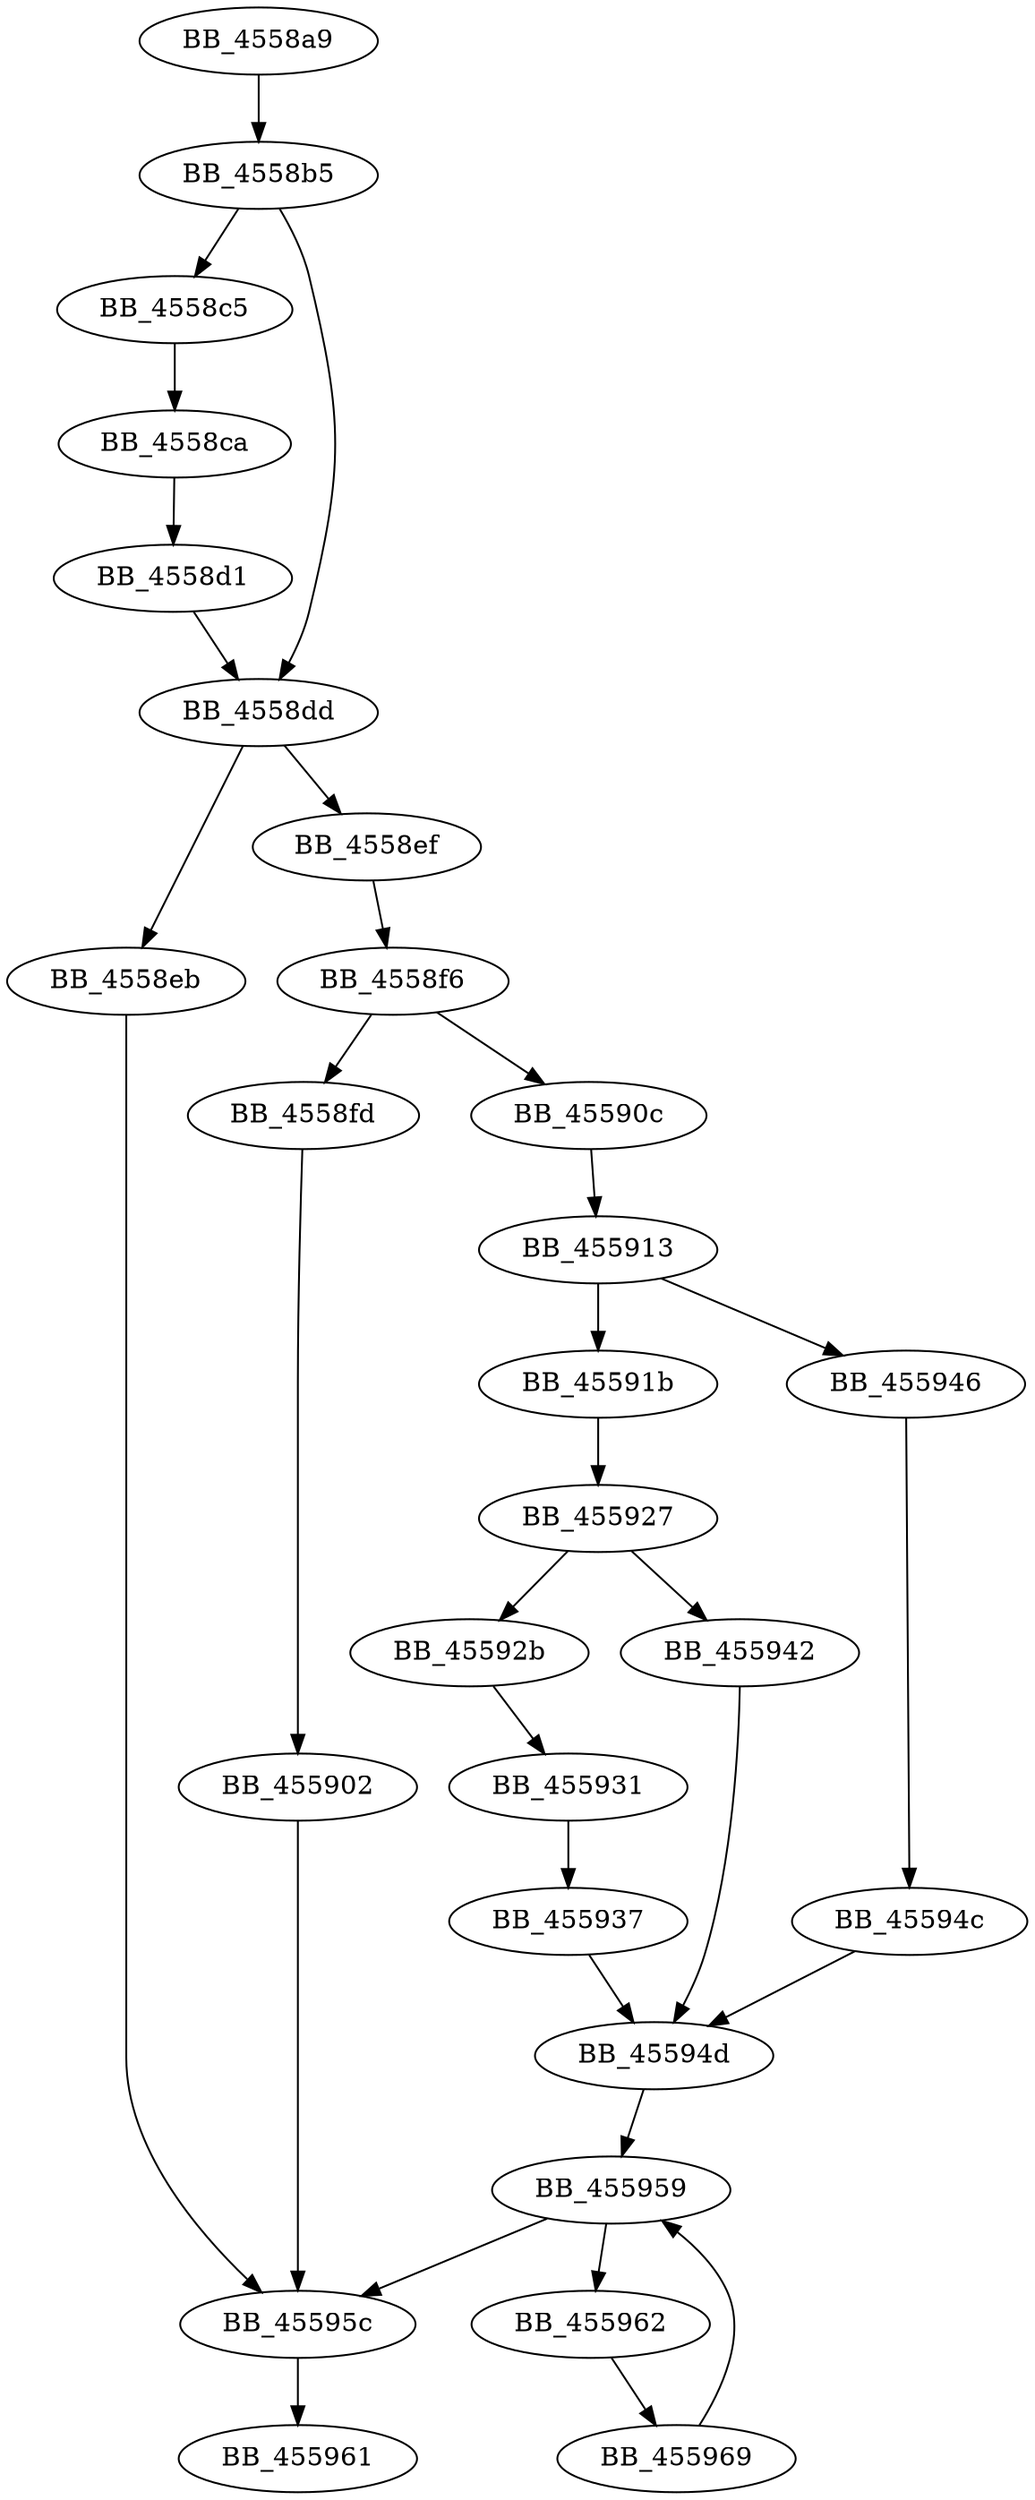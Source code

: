 DiGraph sub_4558A9{
BB_4558a9->BB_4558b5
BB_4558b5->BB_4558c5
BB_4558b5->BB_4558dd
BB_4558c5->BB_4558ca
BB_4558ca->BB_4558d1
BB_4558d1->BB_4558dd
BB_4558dd->BB_4558eb
BB_4558dd->BB_4558ef
BB_4558eb->BB_45595c
BB_4558ef->BB_4558f6
BB_4558f6->BB_4558fd
BB_4558f6->BB_45590c
BB_4558fd->BB_455902
BB_455902->BB_45595c
BB_45590c->BB_455913
BB_455913->BB_45591b
BB_455913->BB_455946
BB_45591b->BB_455927
BB_455927->BB_45592b
BB_455927->BB_455942
BB_45592b->BB_455931
BB_455931->BB_455937
BB_455937->BB_45594d
BB_455942->BB_45594d
BB_455946->BB_45594c
BB_45594c->BB_45594d
BB_45594d->BB_455959
BB_455959->BB_45595c
BB_455959->BB_455962
BB_45595c->BB_455961
BB_455962->BB_455969
BB_455969->BB_455959
}
